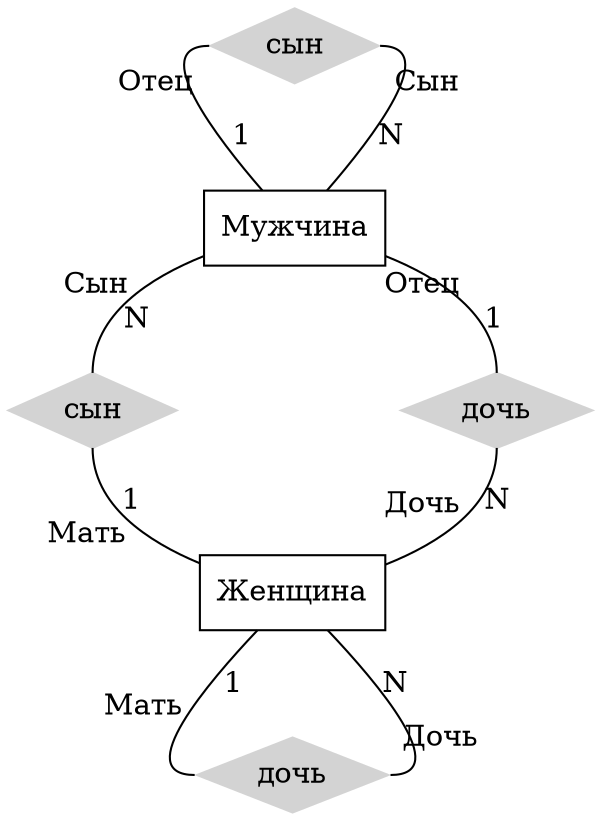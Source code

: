 graph ER {
  #layout=neato;
  nodesep=1.5
  Мужчина [shape=record, label="{Мужчина}"];
  Женщина [shape=record, label="{Женщина}"];

  node [shape=diamond, style=filled, color=lightgrey];
  дочь дочь_2 [label="дочь"] сын сын_2 [label="сын"];

  Мужчина -- сын:e [label="N", xlabel="Cын"];
  сын:w -- Мужчина [label="1", xlabel="Отец"];
  Женщина -- дочь:e [label="N", xlabel="Дочь"];
  дочь:w -- Женщина [label="1", xlabel="Мать"];

  Мужчина -- сын_2:n [label="N", xlabel="Cын"];
  сын_2:s -- Женщина [label="1", xlabel="Мать"];
  Женщина -- дочь_2:s [label="N", xlabel="Дочь"];
  дочь_2:n -- Мужчина [label="1", xlabel="Отец"];

  {rank = same дочь_2 сын_2}
  {rank = min сын}
  {rank = max дочь}
}
